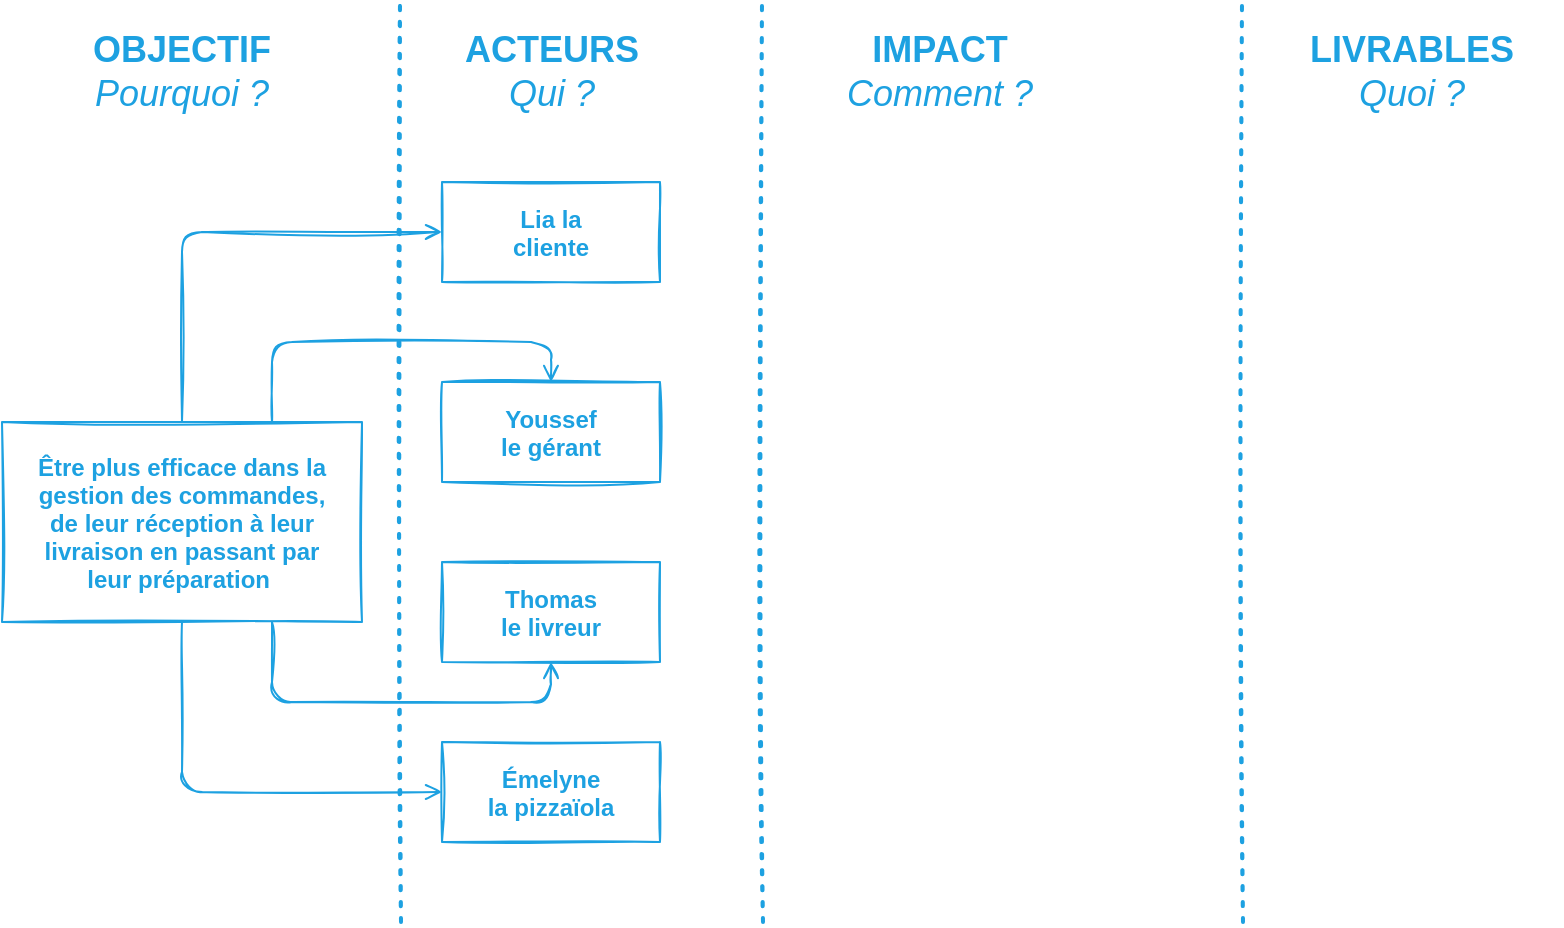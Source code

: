 <mxfile>
    <diagram id="h84z9Ow4-R_cIX1L-NrE" name="Page-1">
        <mxGraphModel dx="888" dy="735" grid="1" gridSize="10" guides="1" tooltips="1" connect="1" arrows="1" fold="1" page="1" pageScale="1" pageWidth="827" pageHeight="1169" math="0" shadow="0">
            <root>
                <mxCell id="0"/>
                <mxCell id="1" parent="0"/>
                <mxCell id="18" style="edgeStyle=orthogonalEdgeStyle;orthogonalLoop=1;jettySize=auto;html=1;exitX=0.5;exitY=0;exitDx=0;exitDy=0;entryX=0;entryY=0.5;entryDx=0;entryDy=0;fontColor=#1DA1E1;strokeColor=#1DA1E1;rounded=1;sketch=1;endArrow=open;endFill=0;" parent="1" source="3" target="8" edge="1">
                    <mxGeometry relative="1" as="geometry"/>
                </mxCell>
                <mxCell id="19" style="edgeStyle=orthogonalEdgeStyle;rounded=1;sketch=1;orthogonalLoop=1;jettySize=auto;html=1;exitX=0.5;exitY=1;exitDx=0;exitDy=0;entryX=0;entryY=0.5;entryDx=0;entryDy=0;endArrow=open;endFill=0;strokeColor=#1DA1E1;fontColor=#1DA1E1;" parent="1" source="3" target="16" edge="1">
                    <mxGeometry relative="1" as="geometry"/>
                </mxCell>
                <mxCell id="20" style="edgeStyle=orthogonalEdgeStyle;rounded=1;sketch=1;orthogonalLoop=1;jettySize=auto;html=1;exitX=0.75;exitY=1;exitDx=0;exitDy=0;entryX=0.5;entryY=1;entryDx=0;entryDy=0;endArrow=open;endFill=0;strokeColor=#1DA1E1;fontColor=#1DA1E1;" parent="1" source="3" target="10" edge="1">
                    <mxGeometry relative="1" as="geometry"/>
                </mxCell>
                <mxCell id="21" style="edgeStyle=orthogonalEdgeStyle;rounded=1;sketch=1;orthogonalLoop=1;jettySize=auto;html=1;exitX=0.75;exitY=0;exitDx=0;exitDy=0;entryX=0.5;entryY=0;entryDx=0;entryDy=0;endArrow=open;endFill=0;strokeColor=#1DA1E1;fontColor=#1DA1E1;" parent="1" source="3" target="9" edge="1">
                    <mxGeometry relative="1" as="geometry"/>
                </mxCell>
                <mxCell id="3" value="Être plus efficace dans la &#10;gestion des commandes, &#10;de leur réception à leur &#10;livraison en passant par &#10;leur préparation " style="fontStyle=1;sketch=1;fillColor=none;fontColor=#1DA1E1;strokeColor=#1DA1E1;" parent="1" vertex="1">
                    <mxGeometry x="20" y="250" width="180" height="100" as="geometry"/>
                </mxCell>
                <mxCell id="4" value="&lt;font style=&quot;font-size: 18px&quot;&gt;&lt;font color=&quot;#1da1e1&quot;&gt;&lt;b&gt;OBJECTIF&lt;/b&gt;&lt;br&gt;&lt;i&gt;Pourquoi ?&lt;/i&gt;&lt;/font&gt;&lt;br&gt;&lt;/font&gt;" style="text;html=1;strokeColor=none;fillColor=none;align=center;verticalAlign=middle;whiteSpace=wrap;rounded=0;sketch=1;" parent="1" vertex="1">
                    <mxGeometry x="35" y="50" width="150" height="50" as="geometry"/>
                </mxCell>
                <mxCell id="8" value="Lia la &#10;cliente" style="fontStyle=1;sketch=1;fillColor=none;fontColor=#1DA1E1;strokeColor=#1DA1E1;" parent="1" vertex="1">
                    <mxGeometry x="240" y="130" width="109" height="50" as="geometry"/>
                </mxCell>
                <mxCell id="9" value="Youssef &#10;le gérant" style="fontStyle=1;sketch=1;fillColor=none;fontColor=#1DA1E1;strokeColor=#1DA1E1;" parent="1" vertex="1">
                    <mxGeometry x="240" y="230" width="109" height="50" as="geometry"/>
                </mxCell>
                <mxCell id="10" value="Thomas&#10;le livreur" style="fontStyle=1;sketch=1;fillColor=none;fontColor=#1DA1E1;strokeColor=#1DA1E1;" parent="1" vertex="1">
                    <mxGeometry x="240" y="320" width="109" height="50" as="geometry"/>
                </mxCell>
                <mxCell id="12" value="&lt;font style=&quot;font-size: 18px&quot;&gt;&lt;font color=&quot;#1da1e1&quot;&gt;&lt;b&gt;ACTEURS&lt;/b&gt;&lt;br&gt;&lt;i&gt;Qui ?&lt;/i&gt;&lt;/font&gt;&lt;br&gt;&lt;/font&gt;" style="text;html=1;strokeColor=none;fillColor=none;align=center;verticalAlign=middle;whiteSpace=wrap;rounded=0;sketch=1;" parent="1" vertex="1">
                    <mxGeometry x="219.5" y="50" width="150" height="50" as="geometry"/>
                </mxCell>
                <mxCell id="13" value="&lt;font style=&quot;font-size: 18px&quot;&gt;&lt;font color=&quot;#1da1e1&quot;&gt;&lt;b&gt;IMPACT&lt;/b&gt;&lt;br&gt;&lt;i&gt;Comment ?&lt;/i&gt;&lt;/font&gt;&lt;br&gt;&lt;/font&gt;" style="text;html=1;strokeColor=none;fillColor=none;align=center;verticalAlign=middle;whiteSpace=wrap;rounded=0;sketch=1;" parent="1" vertex="1">
                    <mxGeometry x="414" y="50" width="150" height="50" as="geometry"/>
                </mxCell>
                <mxCell id="14" value="&lt;font style=&quot;font-size: 18px&quot;&gt;&lt;font color=&quot;#1da1e1&quot;&gt;&lt;b&gt;LIVRABLES&lt;/b&gt;&lt;br&gt;&lt;i&gt;Quoi ?&lt;/i&gt;&lt;/font&gt;&lt;br&gt;&lt;/font&gt;" style="text;html=1;strokeColor=none;fillColor=none;align=center;verticalAlign=middle;whiteSpace=wrap;rounded=0;sketch=1;" parent="1" vertex="1">
                    <mxGeometry x="650" y="50" width="150" height="50" as="geometry"/>
                </mxCell>
                <mxCell id="16" value="Émelyne&#10;la pizzaïola" style="fontStyle=1;sketch=1;fillColor=none;fontColor=#1DA1E1;strokeColor=#1DA1E1;" parent="1" vertex="1">
                    <mxGeometry x="240" y="410" width="109" height="50" as="geometry"/>
                </mxCell>
                <mxCell id="22" value="" style="endArrow=none;dashed=1;html=1;dashPattern=1 3;strokeWidth=2;strokeColor=#1DA1E1;sketch=1;" edge="1" parent="1">
                    <mxGeometry width="50" height="50" relative="1" as="geometry">
                        <mxPoint x="219.5" y="500" as="sourcePoint"/>
                        <mxPoint x="219" y="40" as="targetPoint"/>
                    </mxGeometry>
                </mxCell>
                <mxCell id="23" value="" style="endArrow=none;dashed=1;html=1;dashPattern=1 3;strokeWidth=2;strokeColor=#1DA1E1;sketch=1;" edge="1" parent="1">
                    <mxGeometry width="50" height="50" relative="1" as="geometry">
                        <mxPoint x="400.5" y="500" as="sourcePoint"/>
                        <mxPoint x="400" y="40" as="targetPoint"/>
                    </mxGeometry>
                </mxCell>
                <mxCell id="24" value="" style="endArrow=none;dashed=1;html=1;dashPattern=1 3;strokeWidth=2;strokeColor=#1DA1E1;sketch=1;" edge="1" parent="1">
                    <mxGeometry width="50" height="50" relative="1" as="geometry">
                        <mxPoint x="640.5" y="500" as="sourcePoint"/>
                        <mxPoint x="640" y="40" as="targetPoint"/>
                    </mxGeometry>
                </mxCell>
            </root>
        </mxGraphModel>
    </diagram>
</mxfile>